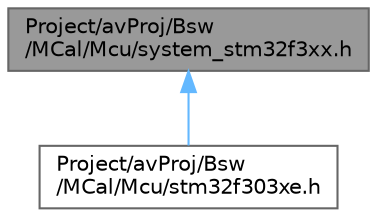 digraph "Project/avProj/Bsw/MCal/Mcu/system_stm32f3xx.h"
{
 // LATEX_PDF_SIZE
  bgcolor="transparent";
  edge [fontname=Helvetica,fontsize=10,labelfontname=Helvetica,labelfontsize=10];
  node [fontname=Helvetica,fontsize=10,shape=box,height=0.2,width=0.4];
  Node1 [id="Node000001",label="Project/avProj/Bsw\l/MCal/Mcu/system_stm32f3xx.h",height=0.2,width=0.4,color="gray40", fillcolor="grey60", style="filled", fontcolor="black",tooltip="CMSIS Cortex-M4 Device System Source File for STM32F3xx devices."];
  Node1 -> Node2 [id="edge1_Node000001_Node000002",dir="back",color="steelblue1",style="solid",tooltip=" "];
  Node2 [id="Node000002",label="Project/avProj/Bsw\l/MCal/Mcu/stm32f303xe.h",height=0.2,width=0.4,color="grey40", fillcolor="white", style="filled",URL="$av_proj_2_bsw_2_m_cal_2_mcu_2stm32f303xe_8h.html",tooltip="CMSIS STM32F303xE Devices Peripheral Access Layer Header File."];
}

